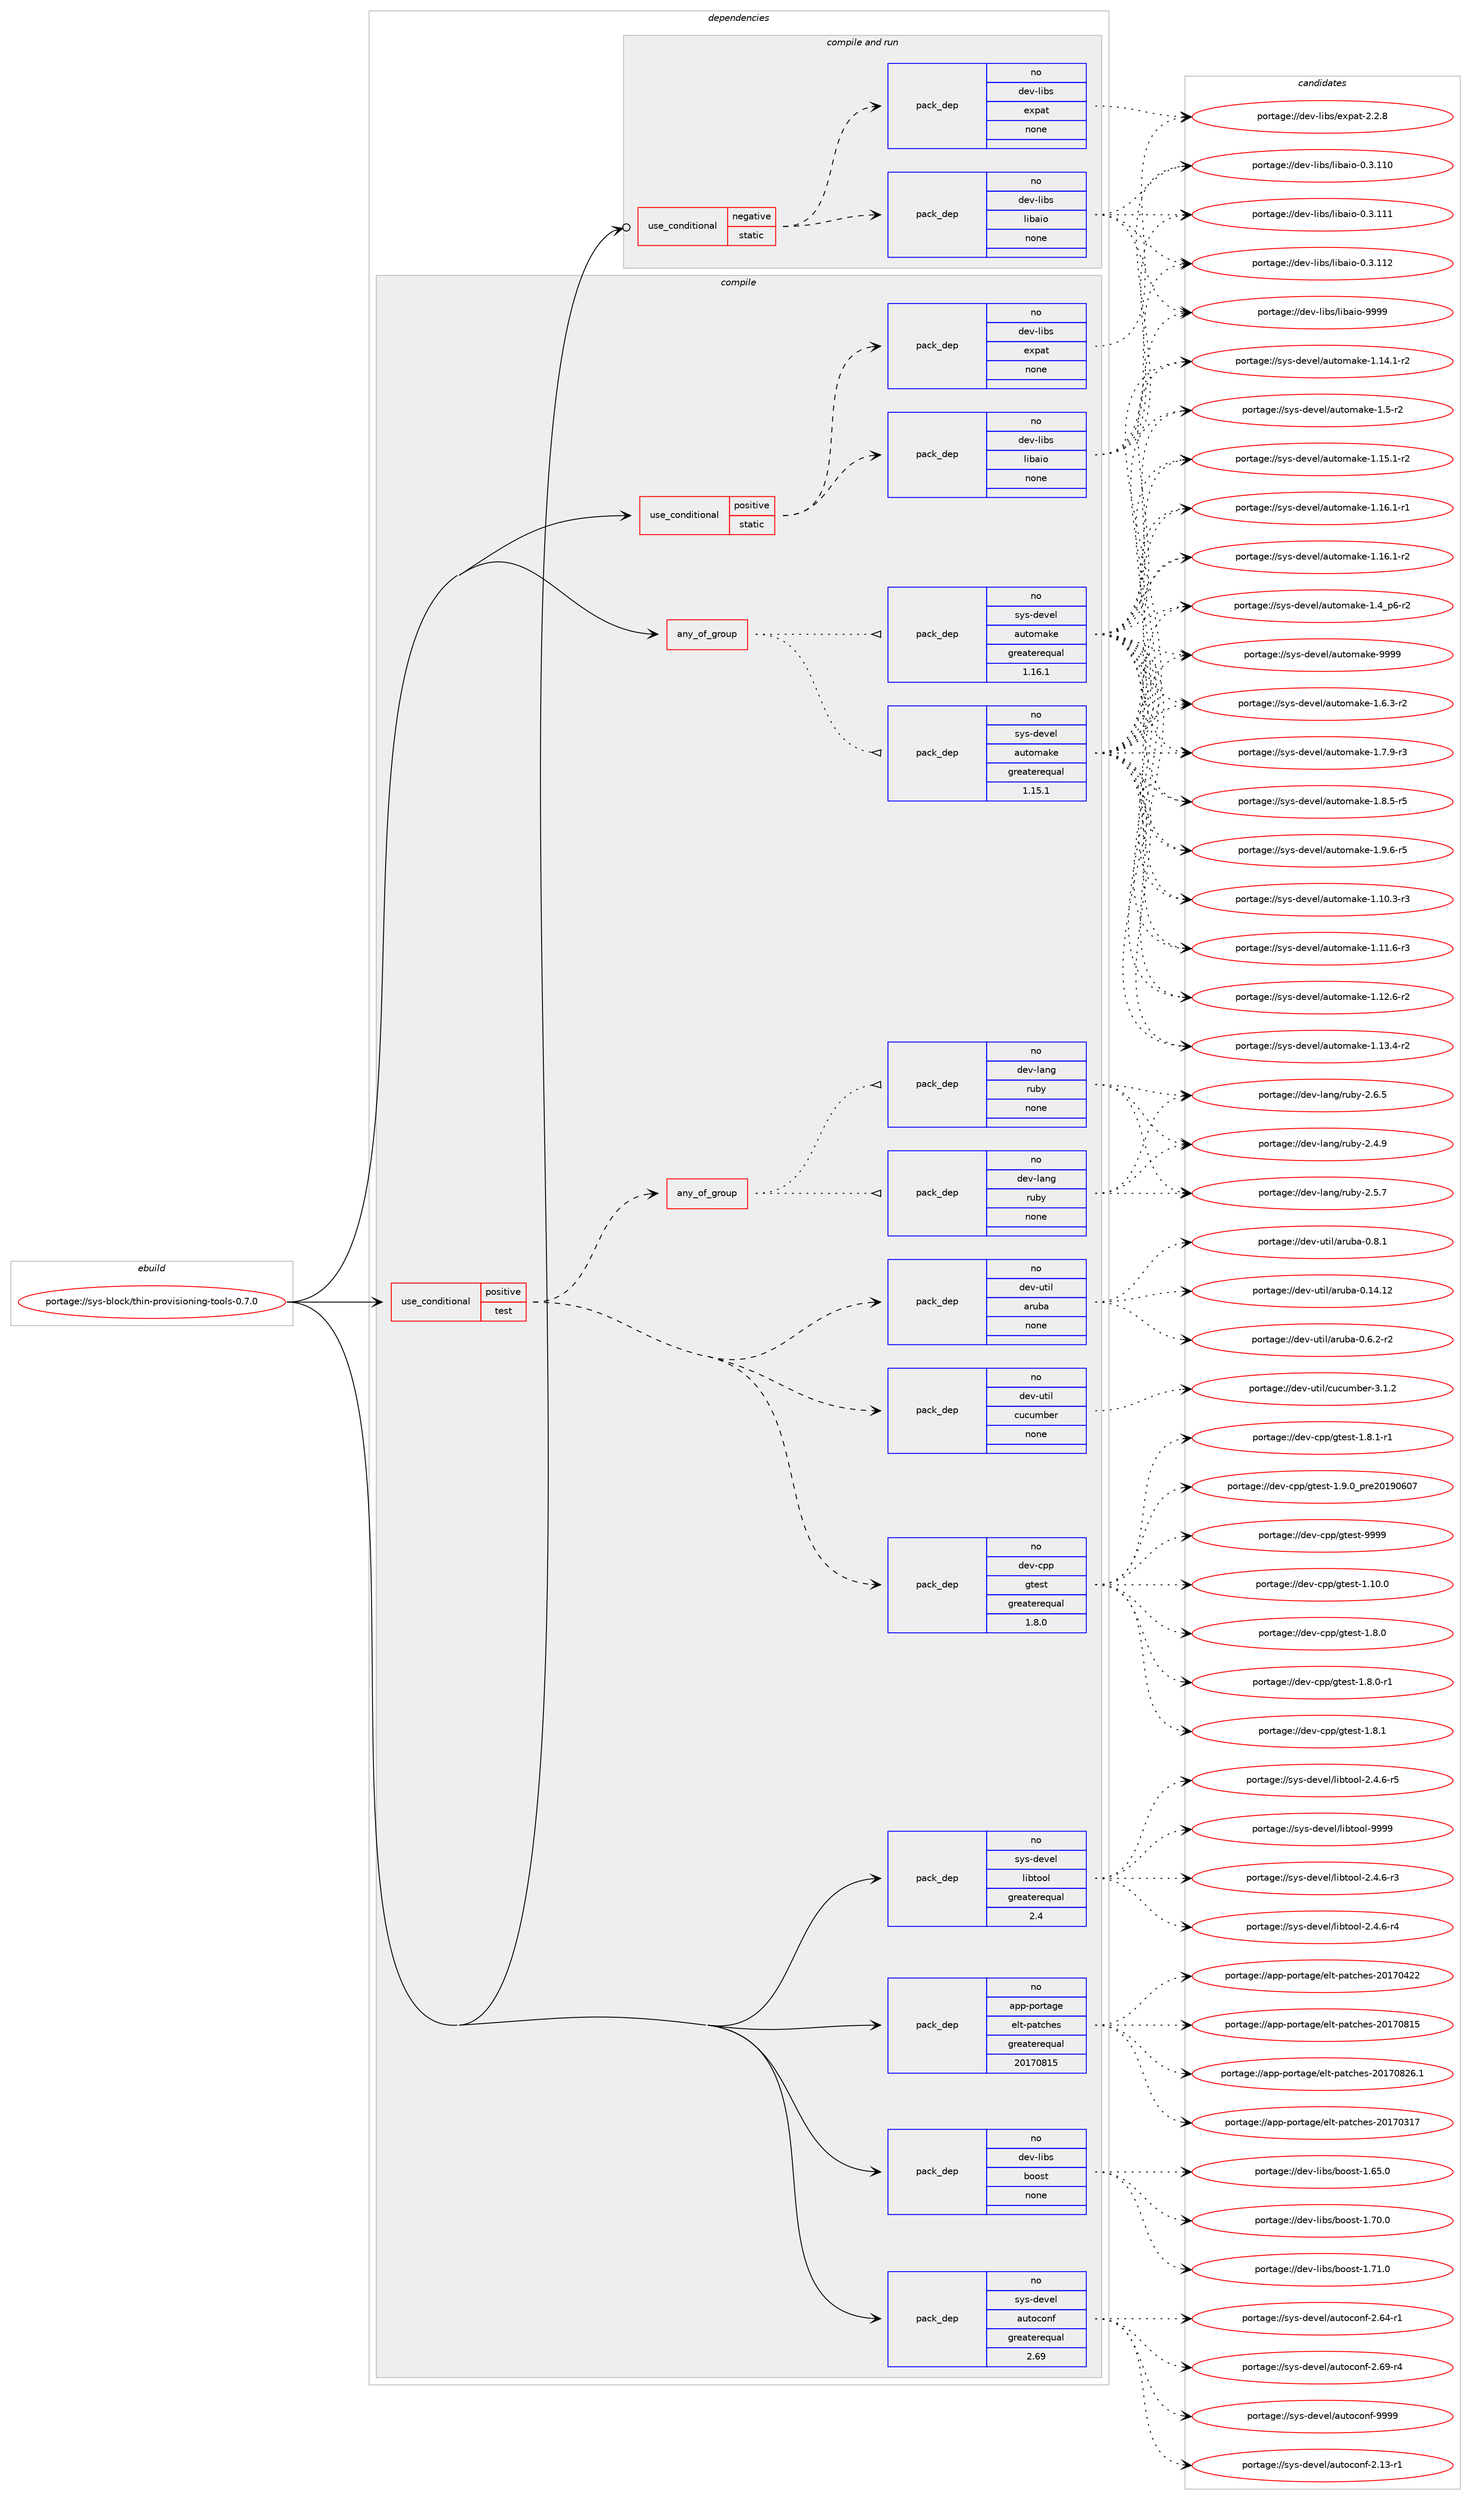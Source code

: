digraph prolog {

# *************
# Graph options
# *************

newrank=true;
concentrate=true;
compound=true;
graph [rankdir=LR,fontname=Helvetica,fontsize=10,ranksep=1.5];#, ranksep=2.5, nodesep=0.2];
edge  [arrowhead=vee];
node  [fontname=Helvetica,fontsize=10];

# **********
# The ebuild
# **********

subgraph cluster_leftcol {
color=gray;
rank=same;
label=<<i>ebuild</i>>;
id [label="portage://sys-block/thin-provisioning-tools-0.7.0", color=red, width=4, href="../sys-block/thin-provisioning-tools-0.7.0.svg"];
}

# ****************
# The dependencies
# ****************

subgraph cluster_midcol {
color=gray;
label=<<i>dependencies</i>>;
subgraph cluster_compile {
fillcolor="#eeeeee";
style=filled;
label=<<i>compile</i>>;
subgraph any6718 {
dependency414713 [label=<<TABLE BORDER="0" CELLBORDER="1" CELLSPACING="0" CELLPADDING="4"><TR><TD CELLPADDING="10">any_of_group</TD></TR></TABLE>>, shape=none, color=red];subgraph pack306880 {
dependency414714 [label=<<TABLE BORDER="0" CELLBORDER="1" CELLSPACING="0" CELLPADDING="4" WIDTH="220"><TR><TD ROWSPAN="6" CELLPADDING="30">pack_dep</TD></TR><TR><TD WIDTH="110">no</TD></TR><TR><TD>sys-devel</TD></TR><TR><TD>automake</TD></TR><TR><TD>greaterequal</TD></TR><TR><TD>1.16.1</TD></TR></TABLE>>, shape=none, color=blue];
}
dependency414713:e -> dependency414714:w [weight=20,style="dotted",arrowhead="oinv"];
subgraph pack306881 {
dependency414715 [label=<<TABLE BORDER="0" CELLBORDER="1" CELLSPACING="0" CELLPADDING="4" WIDTH="220"><TR><TD ROWSPAN="6" CELLPADDING="30">pack_dep</TD></TR><TR><TD WIDTH="110">no</TD></TR><TR><TD>sys-devel</TD></TR><TR><TD>automake</TD></TR><TR><TD>greaterequal</TD></TR><TR><TD>1.15.1</TD></TR></TABLE>>, shape=none, color=blue];
}
dependency414713:e -> dependency414715:w [weight=20,style="dotted",arrowhead="oinv"];
}
id:e -> dependency414713:w [weight=20,style="solid",arrowhead="vee"];
subgraph cond100894 {
dependency414716 [label=<<TABLE BORDER="0" CELLBORDER="1" CELLSPACING="0" CELLPADDING="4"><TR><TD ROWSPAN="3" CELLPADDING="10">use_conditional</TD></TR><TR><TD>positive</TD></TR><TR><TD>static</TD></TR></TABLE>>, shape=none, color=red];
subgraph pack306882 {
dependency414717 [label=<<TABLE BORDER="0" CELLBORDER="1" CELLSPACING="0" CELLPADDING="4" WIDTH="220"><TR><TD ROWSPAN="6" CELLPADDING="30">pack_dep</TD></TR><TR><TD WIDTH="110">no</TD></TR><TR><TD>dev-libs</TD></TR><TR><TD>expat</TD></TR><TR><TD>none</TD></TR><TR><TD></TD></TR></TABLE>>, shape=none, color=blue];
}
dependency414716:e -> dependency414717:w [weight=20,style="dashed",arrowhead="vee"];
subgraph pack306883 {
dependency414718 [label=<<TABLE BORDER="0" CELLBORDER="1" CELLSPACING="0" CELLPADDING="4" WIDTH="220"><TR><TD ROWSPAN="6" CELLPADDING="30">pack_dep</TD></TR><TR><TD WIDTH="110">no</TD></TR><TR><TD>dev-libs</TD></TR><TR><TD>libaio</TD></TR><TR><TD>none</TD></TR><TR><TD></TD></TR></TABLE>>, shape=none, color=blue];
}
dependency414716:e -> dependency414718:w [weight=20,style="dashed",arrowhead="vee"];
}
id:e -> dependency414716:w [weight=20,style="solid",arrowhead="vee"];
subgraph cond100895 {
dependency414719 [label=<<TABLE BORDER="0" CELLBORDER="1" CELLSPACING="0" CELLPADDING="4"><TR><TD ROWSPAN="3" CELLPADDING="10">use_conditional</TD></TR><TR><TD>positive</TD></TR><TR><TD>test</TD></TR></TABLE>>, shape=none, color=red];
subgraph any6719 {
dependency414720 [label=<<TABLE BORDER="0" CELLBORDER="1" CELLSPACING="0" CELLPADDING="4"><TR><TD CELLPADDING="10">any_of_group</TD></TR></TABLE>>, shape=none, color=red];subgraph pack306884 {
dependency414721 [label=<<TABLE BORDER="0" CELLBORDER="1" CELLSPACING="0" CELLPADDING="4" WIDTH="220"><TR><TD ROWSPAN="6" CELLPADDING="30">pack_dep</TD></TR><TR><TD WIDTH="110">no</TD></TR><TR><TD>dev-lang</TD></TR><TR><TD>ruby</TD></TR><TR><TD>none</TD></TR><TR><TD></TD></TR></TABLE>>, shape=none, color=blue];
}
dependency414720:e -> dependency414721:w [weight=20,style="dotted",arrowhead="oinv"];
subgraph pack306885 {
dependency414722 [label=<<TABLE BORDER="0" CELLBORDER="1" CELLSPACING="0" CELLPADDING="4" WIDTH="220"><TR><TD ROWSPAN="6" CELLPADDING="30">pack_dep</TD></TR><TR><TD WIDTH="110">no</TD></TR><TR><TD>dev-lang</TD></TR><TR><TD>ruby</TD></TR><TR><TD>none</TD></TR><TR><TD></TD></TR></TABLE>>, shape=none, color=blue];
}
dependency414720:e -> dependency414722:w [weight=20,style="dotted",arrowhead="oinv"];
}
dependency414719:e -> dependency414720:w [weight=20,style="dashed",arrowhead="vee"];
subgraph pack306886 {
dependency414723 [label=<<TABLE BORDER="0" CELLBORDER="1" CELLSPACING="0" CELLPADDING="4" WIDTH="220"><TR><TD ROWSPAN="6" CELLPADDING="30">pack_dep</TD></TR><TR><TD WIDTH="110">no</TD></TR><TR><TD>dev-cpp</TD></TR><TR><TD>gtest</TD></TR><TR><TD>greaterequal</TD></TR><TR><TD>1.8.0</TD></TR></TABLE>>, shape=none, color=blue];
}
dependency414719:e -> dependency414723:w [weight=20,style="dashed",arrowhead="vee"];
subgraph pack306887 {
dependency414724 [label=<<TABLE BORDER="0" CELLBORDER="1" CELLSPACING="0" CELLPADDING="4" WIDTH="220"><TR><TD ROWSPAN="6" CELLPADDING="30">pack_dep</TD></TR><TR><TD WIDTH="110">no</TD></TR><TR><TD>dev-util</TD></TR><TR><TD>cucumber</TD></TR><TR><TD>none</TD></TR><TR><TD></TD></TR></TABLE>>, shape=none, color=blue];
}
dependency414719:e -> dependency414724:w [weight=20,style="dashed",arrowhead="vee"];
subgraph pack306888 {
dependency414725 [label=<<TABLE BORDER="0" CELLBORDER="1" CELLSPACING="0" CELLPADDING="4" WIDTH="220"><TR><TD ROWSPAN="6" CELLPADDING="30">pack_dep</TD></TR><TR><TD WIDTH="110">no</TD></TR><TR><TD>dev-util</TD></TR><TR><TD>aruba</TD></TR><TR><TD>none</TD></TR><TR><TD></TD></TR></TABLE>>, shape=none, color=blue];
}
dependency414719:e -> dependency414725:w [weight=20,style="dashed",arrowhead="vee"];
}
id:e -> dependency414719:w [weight=20,style="solid",arrowhead="vee"];
subgraph pack306889 {
dependency414726 [label=<<TABLE BORDER="0" CELLBORDER="1" CELLSPACING="0" CELLPADDING="4" WIDTH="220"><TR><TD ROWSPAN="6" CELLPADDING="30">pack_dep</TD></TR><TR><TD WIDTH="110">no</TD></TR><TR><TD>app-portage</TD></TR><TR><TD>elt-patches</TD></TR><TR><TD>greaterequal</TD></TR><TR><TD>20170815</TD></TR></TABLE>>, shape=none, color=blue];
}
id:e -> dependency414726:w [weight=20,style="solid",arrowhead="vee"];
subgraph pack306890 {
dependency414727 [label=<<TABLE BORDER="0" CELLBORDER="1" CELLSPACING="0" CELLPADDING="4" WIDTH="220"><TR><TD ROWSPAN="6" CELLPADDING="30">pack_dep</TD></TR><TR><TD WIDTH="110">no</TD></TR><TR><TD>dev-libs</TD></TR><TR><TD>boost</TD></TR><TR><TD>none</TD></TR><TR><TD></TD></TR></TABLE>>, shape=none, color=blue];
}
id:e -> dependency414727:w [weight=20,style="solid",arrowhead="vee"];
subgraph pack306891 {
dependency414728 [label=<<TABLE BORDER="0" CELLBORDER="1" CELLSPACING="0" CELLPADDING="4" WIDTH="220"><TR><TD ROWSPAN="6" CELLPADDING="30">pack_dep</TD></TR><TR><TD WIDTH="110">no</TD></TR><TR><TD>sys-devel</TD></TR><TR><TD>autoconf</TD></TR><TR><TD>greaterequal</TD></TR><TR><TD>2.69</TD></TR></TABLE>>, shape=none, color=blue];
}
id:e -> dependency414728:w [weight=20,style="solid",arrowhead="vee"];
subgraph pack306892 {
dependency414729 [label=<<TABLE BORDER="0" CELLBORDER="1" CELLSPACING="0" CELLPADDING="4" WIDTH="220"><TR><TD ROWSPAN="6" CELLPADDING="30">pack_dep</TD></TR><TR><TD WIDTH="110">no</TD></TR><TR><TD>sys-devel</TD></TR><TR><TD>libtool</TD></TR><TR><TD>greaterequal</TD></TR><TR><TD>2.4</TD></TR></TABLE>>, shape=none, color=blue];
}
id:e -> dependency414729:w [weight=20,style="solid",arrowhead="vee"];
}
subgraph cluster_compileandrun {
fillcolor="#eeeeee";
style=filled;
label=<<i>compile and run</i>>;
subgraph cond100896 {
dependency414730 [label=<<TABLE BORDER="0" CELLBORDER="1" CELLSPACING="0" CELLPADDING="4"><TR><TD ROWSPAN="3" CELLPADDING="10">use_conditional</TD></TR><TR><TD>negative</TD></TR><TR><TD>static</TD></TR></TABLE>>, shape=none, color=red];
subgraph pack306893 {
dependency414731 [label=<<TABLE BORDER="0" CELLBORDER="1" CELLSPACING="0" CELLPADDING="4" WIDTH="220"><TR><TD ROWSPAN="6" CELLPADDING="30">pack_dep</TD></TR><TR><TD WIDTH="110">no</TD></TR><TR><TD>dev-libs</TD></TR><TR><TD>expat</TD></TR><TR><TD>none</TD></TR><TR><TD></TD></TR></TABLE>>, shape=none, color=blue];
}
dependency414730:e -> dependency414731:w [weight=20,style="dashed",arrowhead="vee"];
subgraph pack306894 {
dependency414732 [label=<<TABLE BORDER="0" CELLBORDER="1" CELLSPACING="0" CELLPADDING="4" WIDTH="220"><TR><TD ROWSPAN="6" CELLPADDING="30">pack_dep</TD></TR><TR><TD WIDTH="110">no</TD></TR><TR><TD>dev-libs</TD></TR><TR><TD>libaio</TD></TR><TR><TD>none</TD></TR><TR><TD></TD></TR></TABLE>>, shape=none, color=blue];
}
dependency414730:e -> dependency414732:w [weight=20,style="dashed",arrowhead="vee"];
}
id:e -> dependency414730:w [weight=20,style="solid",arrowhead="odotvee"];
}
subgraph cluster_run {
fillcolor="#eeeeee";
style=filled;
label=<<i>run</i>>;
}
}

# **************
# The candidates
# **************

subgraph cluster_choices {
rank=same;
color=gray;
label=<<i>candidates</i>>;

subgraph choice306880 {
color=black;
nodesep=1;
choiceportage11512111545100101118101108479711711611110997107101454946494846514511451 [label="portage://sys-devel/automake-1.10.3-r3", color=red, width=4,href="../sys-devel/automake-1.10.3-r3.svg"];
choiceportage11512111545100101118101108479711711611110997107101454946494946544511451 [label="portage://sys-devel/automake-1.11.6-r3", color=red, width=4,href="../sys-devel/automake-1.11.6-r3.svg"];
choiceportage11512111545100101118101108479711711611110997107101454946495046544511450 [label="portage://sys-devel/automake-1.12.6-r2", color=red, width=4,href="../sys-devel/automake-1.12.6-r2.svg"];
choiceportage11512111545100101118101108479711711611110997107101454946495146524511450 [label="portage://sys-devel/automake-1.13.4-r2", color=red, width=4,href="../sys-devel/automake-1.13.4-r2.svg"];
choiceportage11512111545100101118101108479711711611110997107101454946495246494511450 [label="portage://sys-devel/automake-1.14.1-r2", color=red, width=4,href="../sys-devel/automake-1.14.1-r2.svg"];
choiceportage11512111545100101118101108479711711611110997107101454946495346494511450 [label="portage://sys-devel/automake-1.15.1-r2", color=red, width=4,href="../sys-devel/automake-1.15.1-r2.svg"];
choiceportage11512111545100101118101108479711711611110997107101454946495446494511449 [label="portage://sys-devel/automake-1.16.1-r1", color=red, width=4,href="../sys-devel/automake-1.16.1-r1.svg"];
choiceportage11512111545100101118101108479711711611110997107101454946495446494511450 [label="portage://sys-devel/automake-1.16.1-r2", color=red, width=4,href="../sys-devel/automake-1.16.1-r2.svg"];
choiceportage115121115451001011181011084797117116111109971071014549465295112544511450 [label="portage://sys-devel/automake-1.4_p6-r2", color=red, width=4,href="../sys-devel/automake-1.4_p6-r2.svg"];
choiceportage11512111545100101118101108479711711611110997107101454946534511450 [label="portage://sys-devel/automake-1.5-r2", color=red, width=4,href="../sys-devel/automake-1.5-r2.svg"];
choiceportage115121115451001011181011084797117116111109971071014549465446514511450 [label="portage://sys-devel/automake-1.6.3-r2", color=red, width=4,href="../sys-devel/automake-1.6.3-r2.svg"];
choiceportage115121115451001011181011084797117116111109971071014549465546574511451 [label="portage://sys-devel/automake-1.7.9-r3", color=red, width=4,href="../sys-devel/automake-1.7.9-r3.svg"];
choiceportage115121115451001011181011084797117116111109971071014549465646534511453 [label="portage://sys-devel/automake-1.8.5-r5", color=red, width=4,href="../sys-devel/automake-1.8.5-r5.svg"];
choiceportage115121115451001011181011084797117116111109971071014549465746544511453 [label="portage://sys-devel/automake-1.9.6-r5", color=red, width=4,href="../sys-devel/automake-1.9.6-r5.svg"];
choiceportage115121115451001011181011084797117116111109971071014557575757 [label="portage://sys-devel/automake-9999", color=red, width=4,href="../sys-devel/automake-9999.svg"];
dependency414714:e -> choiceportage11512111545100101118101108479711711611110997107101454946494846514511451:w [style=dotted,weight="100"];
dependency414714:e -> choiceportage11512111545100101118101108479711711611110997107101454946494946544511451:w [style=dotted,weight="100"];
dependency414714:e -> choiceportage11512111545100101118101108479711711611110997107101454946495046544511450:w [style=dotted,weight="100"];
dependency414714:e -> choiceportage11512111545100101118101108479711711611110997107101454946495146524511450:w [style=dotted,weight="100"];
dependency414714:e -> choiceportage11512111545100101118101108479711711611110997107101454946495246494511450:w [style=dotted,weight="100"];
dependency414714:e -> choiceportage11512111545100101118101108479711711611110997107101454946495346494511450:w [style=dotted,weight="100"];
dependency414714:e -> choiceportage11512111545100101118101108479711711611110997107101454946495446494511449:w [style=dotted,weight="100"];
dependency414714:e -> choiceportage11512111545100101118101108479711711611110997107101454946495446494511450:w [style=dotted,weight="100"];
dependency414714:e -> choiceportage115121115451001011181011084797117116111109971071014549465295112544511450:w [style=dotted,weight="100"];
dependency414714:e -> choiceportage11512111545100101118101108479711711611110997107101454946534511450:w [style=dotted,weight="100"];
dependency414714:e -> choiceportage115121115451001011181011084797117116111109971071014549465446514511450:w [style=dotted,weight="100"];
dependency414714:e -> choiceportage115121115451001011181011084797117116111109971071014549465546574511451:w [style=dotted,weight="100"];
dependency414714:e -> choiceportage115121115451001011181011084797117116111109971071014549465646534511453:w [style=dotted,weight="100"];
dependency414714:e -> choiceportage115121115451001011181011084797117116111109971071014549465746544511453:w [style=dotted,weight="100"];
dependency414714:e -> choiceportage115121115451001011181011084797117116111109971071014557575757:w [style=dotted,weight="100"];
}
subgraph choice306881 {
color=black;
nodesep=1;
choiceportage11512111545100101118101108479711711611110997107101454946494846514511451 [label="portage://sys-devel/automake-1.10.3-r3", color=red, width=4,href="../sys-devel/automake-1.10.3-r3.svg"];
choiceportage11512111545100101118101108479711711611110997107101454946494946544511451 [label="portage://sys-devel/automake-1.11.6-r3", color=red, width=4,href="../sys-devel/automake-1.11.6-r3.svg"];
choiceportage11512111545100101118101108479711711611110997107101454946495046544511450 [label="portage://sys-devel/automake-1.12.6-r2", color=red, width=4,href="../sys-devel/automake-1.12.6-r2.svg"];
choiceportage11512111545100101118101108479711711611110997107101454946495146524511450 [label="portage://sys-devel/automake-1.13.4-r2", color=red, width=4,href="../sys-devel/automake-1.13.4-r2.svg"];
choiceportage11512111545100101118101108479711711611110997107101454946495246494511450 [label="portage://sys-devel/automake-1.14.1-r2", color=red, width=4,href="../sys-devel/automake-1.14.1-r2.svg"];
choiceportage11512111545100101118101108479711711611110997107101454946495346494511450 [label="portage://sys-devel/automake-1.15.1-r2", color=red, width=4,href="../sys-devel/automake-1.15.1-r2.svg"];
choiceportage11512111545100101118101108479711711611110997107101454946495446494511449 [label="portage://sys-devel/automake-1.16.1-r1", color=red, width=4,href="../sys-devel/automake-1.16.1-r1.svg"];
choiceportage11512111545100101118101108479711711611110997107101454946495446494511450 [label="portage://sys-devel/automake-1.16.1-r2", color=red, width=4,href="../sys-devel/automake-1.16.1-r2.svg"];
choiceportage115121115451001011181011084797117116111109971071014549465295112544511450 [label="portage://sys-devel/automake-1.4_p6-r2", color=red, width=4,href="../sys-devel/automake-1.4_p6-r2.svg"];
choiceportage11512111545100101118101108479711711611110997107101454946534511450 [label="portage://sys-devel/automake-1.5-r2", color=red, width=4,href="../sys-devel/automake-1.5-r2.svg"];
choiceportage115121115451001011181011084797117116111109971071014549465446514511450 [label="portage://sys-devel/automake-1.6.3-r2", color=red, width=4,href="../sys-devel/automake-1.6.3-r2.svg"];
choiceportage115121115451001011181011084797117116111109971071014549465546574511451 [label="portage://sys-devel/automake-1.7.9-r3", color=red, width=4,href="../sys-devel/automake-1.7.9-r3.svg"];
choiceportage115121115451001011181011084797117116111109971071014549465646534511453 [label="portage://sys-devel/automake-1.8.5-r5", color=red, width=4,href="../sys-devel/automake-1.8.5-r5.svg"];
choiceportage115121115451001011181011084797117116111109971071014549465746544511453 [label="portage://sys-devel/automake-1.9.6-r5", color=red, width=4,href="../sys-devel/automake-1.9.6-r5.svg"];
choiceportage115121115451001011181011084797117116111109971071014557575757 [label="portage://sys-devel/automake-9999", color=red, width=4,href="../sys-devel/automake-9999.svg"];
dependency414715:e -> choiceportage11512111545100101118101108479711711611110997107101454946494846514511451:w [style=dotted,weight="100"];
dependency414715:e -> choiceportage11512111545100101118101108479711711611110997107101454946494946544511451:w [style=dotted,weight="100"];
dependency414715:e -> choiceportage11512111545100101118101108479711711611110997107101454946495046544511450:w [style=dotted,weight="100"];
dependency414715:e -> choiceportage11512111545100101118101108479711711611110997107101454946495146524511450:w [style=dotted,weight="100"];
dependency414715:e -> choiceportage11512111545100101118101108479711711611110997107101454946495246494511450:w [style=dotted,weight="100"];
dependency414715:e -> choiceportage11512111545100101118101108479711711611110997107101454946495346494511450:w [style=dotted,weight="100"];
dependency414715:e -> choiceportage11512111545100101118101108479711711611110997107101454946495446494511449:w [style=dotted,weight="100"];
dependency414715:e -> choiceportage11512111545100101118101108479711711611110997107101454946495446494511450:w [style=dotted,weight="100"];
dependency414715:e -> choiceportage115121115451001011181011084797117116111109971071014549465295112544511450:w [style=dotted,weight="100"];
dependency414715:e -> choiceportage11512111545100101118101108479711711611110997107101454946534511450:w [style=dotted,weight="100"];
dependency414715:e -> choiceportage115121115451001011181011084797117116111109971071014549465446514511450:w [style=dotted,weight="100"];
dependency414715:e -> choiceportage115121115451001011181011084797117116111109971071014549465546574511451:w [style=dotted,weight="100"];
dependency414715:e -> choiceportage115121115451001011181011084797117116111109971071014549465646534511453:w [style=dotted,weight="100"];
dependency414715:e -> choiceportage115121115451001011181011084797117116111109971071014549465746544511453:w [style=dotted,weight="100"];
dependency414715:e -> choiceportage115121115451001011181011084797117116111109971071014557575757:w [style=dotted,weight="100"];
}
subgraph choice306882 {
color=black;
nodesep=1;
choiceportage10010111845108105981154710112011297116455046504656 [label="portage://dev-libs/expat-2.2.8", color=red, width=4,href="../dev-libs/expat-2.2.8.svg"];
dependency414717:e -> choiceportage10010111845108105981154710112011297116455046504656:w [style=dotted,weight="100"];
}
subgraph choice306883 {
color=black;
nodesep=1;
choiceportage10010111845108105981154710810598971051114548465146494948 [label="portage://dev-libs/libaio-0.3.110", color=red, width=4,href="../dev-libs/libaio-0.3.110.svg"];
choiceportage10010111845108105981154710810598971051114548465146494949 [label="portage://dev-libs/libaio-0.3.111", color=red, width=4,href="../dev-libs/libaio-0.3.111.svg"];
choiceportage10010111845108105981154710810598971051114548465146494950 [label="portage://dev-libs/libaio-0.3.112", color=red, width=4,href="../dev-libs/libaio-0.3.112.svg"];
choiceportage10010111845108105981154710810598971051114557575757 [label="portage://dev-libs/libaio-9999", color=red, width=4,href="../dev-libs/libaio-9999.svg"];
dependency414718:e -> choiceportage10010111845108105981154710810598971051114548465146494948:w [style=dotted,weight="100"];
dependency414718:e -> choiceportage10010111845108105981154710810598971051114548465146494949:w [style=dotted,weight="100"];
dependency414718:e -> choiceportage10010111845108105981154710810598971051114548465146494950:w [style=dotted,weight="100"];
dependency414718:e -> choiceportage10010111845108105981154710810598971051114557575757:w [style=dotted,weight="100"];
}
subgraph choice306884 {
color=black;
nodesep=1;
choiceportage10010111845108971101034711411798121455046524657 [label="portage://dev-lang/ruby-2.4.9", color=red, width=4,href="../dev-lang/ruby-2.4.9.svg"];
choiceportage10010111845108971101034711411798121455046534655 [label="portage://dev-lang/ruby-2.5.7", color=red, width=4,href="../dev-lang/ruby-2.5.7.svg"];
choiceportage10010111845108971101034711411798121455046544653 [label="portage://dev-lang/ruby-2.6.5", color=red, width=4,href="../dev-lang/ruby-2.6.5.svg"];
dependency414721:e -> choiceportage10010111845108971101034711411798121455046524657:w [style=dotted,weight="100"];
dependency414721:e -> choiceportage10010111845108971101034711411798121455046534655:w [style=dotted,weight="100"];
dependency414721:e -> choiceportage10010111845108971101034711411798121455046544653:w [style=dotted,weight="100"];
}
subgraph choice306885 {
color=black;
nodesep=1;
choiceportage10010111845108971101034711411798121455046524657 [label="portage://dev-lang/ruby-2.4.9", color=red, width=4,href="../dev-lang/ruby-2.4.9.svg"];
choiceportage10010111845108971101034711411798121455046534655 [label="portage://dev-lang/ruby-2.5.7", color=red, width=4,href="../dev-lang/ruby-2.5.7.svg"];
choiceportage10010111845108971101034711411798121455046544653 [label="portage://dev-lang/ruby-2.6.5", color=red, width=4,href="../dev-lang/ruby-2.6.5.svg"];
dependency414722:e -> choiceportage10010111845108971101034711411798121455046524657:w [style=dotted,weight="100"];
dependency414722:e -> choiceportage10010111845108971101034711411798121455046534655:w [style=dotted,weight="100"];
dependency414722:e -> choiceportage10010111845108971101034711411798121455046544653:w [style=dotted,weight="100"];
}
subgraph choice306886 {
color=black;
nodesep=1;
choiceportage10010111845991121124710311610111511645494649484648 [label="portage://dev-cpp/gtest-1.10.0", color=red, width=4,href="../dev-cpp/gtest-1.10.0.svg"];
choiceportage100101118459911211247103116101115116454946564648 [label="portage://dev-cpp/gtest-1.8.0", color=red, width=4,href="../dev-cpp/gtest-1.8.0.svg"];
choiceportage1001011184599112112471031161011151164549465646484511449 [label="portage://dev-cpp/gtest-1.8.0-r1", color=red, width=4,href="../dev-cpp/gtest-1.8.0-r1.svg"];
choiceportage100101118459911211247103116101115116454946564649 [label="portage://dev-cpp/gtest-1.8.1", color=red, width=4,href="../dev-cpp/gtest-1.8.1.svg"];
choiceportage1001011184599112112471031161011151164549465646494511449 [label="portage://dev-cpp/gtest-1.8.1-r1", color=red, width=4,href="../dev-cpp/gtest-1.8.1-r1.svg"];
choiceportage100101118459911211247103116101115116454946574648951121141015048495748544855 [label="portage://dev-cpp/gtest-1.9.0_pre20190607", color=red, width=4,href="../dev-cpp/gtest-1.9.0_pre20190607.svg"];
choiceportage1001011184599112112471031161011151164557575757 [label="portage://dev-cpp/gtest-9999", color=red, width=4,href="../dev-cpp/gtest-9999.svg"];
dependency414723:e -> choiceportage10010111845991121124710311610111511645494649484648:w [style=dotted,weight="100"];
dependency414723:e -> choiceportage100101118459911211247103116101115116454946564648:w [style=dotted,weight="100"];
dependency414723:e -> choiceportage1001011184599112112471031161011151164549465646484511449:w [style=dotted,weight="100"];
dependency414723:e -> choiceportage100101118459911211247103116101115116454946564649:w [style=dotted,weight="100"];
dependency414723:e -> choiceportage1001011184599112112471031161011151164549465646494511449:w [style=dotted,weight="100"];
dependency414723:e -> choiceportage100101118459911211247103116101115116454946574648951121141015048495748544855:w [style=dotted,weight="100"];
dependency414723:e -> choiceportage1001011184599112112471031161011151164557575757:w [style=dotted,weight="100"];
}
subgraph choice306887 {
color=black;
nodesep=1;
choiceportage1001011184511711610510847991179911710998101114455146494650 [label="portage://dev-util/cucumber-3.1.2", color=red, width=4,href="../dev-util/cucumber-3.1.2.svg"];
dependency414724:e -> choiceportage1001011184511711610510847991179911710998101114455146494650:w [style=dotted,weight="100"];
}
subgraph choice306888 {
color=black;
nodesep=1;
choiceportage10010111845117116105108479711411798974548464952464950 [label="portage://dev-util/aruba-0.14.12", color=red, width=4,href="../dev-util/aruba-0.14.12.svg"];
choiceportage10010111845117116105108479711411798974548465446504511450 [label="portage://dev-util/aruba-0.6.2-r2", color=red, width=4,href="../dev-util/aruba-0.6.2-r2.svg"];
choiceportage1001011184511711610510847971141179897454846564649 [label="portage://dev-util/aruba-0.8.1", color=red, width=4,href="../dev-util/aruba-0.8.1.svg"];
dependency414725:e -> choiceportage10010111845117116105108479711411798974548464952464950:w [style=dotted,weight="100"];
dependency414725:e -> choiceportage10010111845117116105108479711411798974548465446504511450:w [style=dotted,weight="100"];
dependency414725:e -> choiceportage1001011184511711610510847971141179897454846564649:w [style=dotted,weight="100"];
}
subgraph choice306889 {
color=black;
nodesep=1;
choiceportage97112112451121111141169710310147101108116451129711699104101115455048495548514955 [label="portage://app-portage/elt-patches-20170317", color=red, width=4,href="../app-portage/elt-patches-20170317.svg"];
choiceportage97112112451121111141169710310147101108116451129711699104101115455048495548525050 [label="portage://app-portage/elt-patches-20170422", color=red, width=4,href="../app-portage/elt-patches-20170422.svg"];
choiceportage97112112451121111141169710310147101108116451129711699104101115455048495548564953 [label="portage://app-portage/elt-patches-20170815", color=red, width=4,href="../app-portage/elt-patches-20170815.svg"];
choiceportage971121124511211111411697103101471011081164511297116991041011154550484955485650544649 [label="portage://app-portage/elt-patches-20170826.1", color=red, width=4,href="../app-portage/elt-patches-20170826.1.svg"];
dependency414726:e -> choiceportage97112112451121111141169710310147101108116451129711699104101115455048495548514955:w [style=dotted,weight="100"];
dependency414726:e -> choiceportage97112112451121111141169710310147101108116451129711699104101115455048495548525050:w [style=dotted,weight="100"];
dependency414726:e -> choiceportage97112112451121111141169710310147101108116451129711699104101115455048495548564953:w [style=dotted,weight="100"];
dependency414726:e -> choiceportage971121124511211111411697103101471011081164511297116991041011154550484955485650544649:w [style=dotted,weight="100"];
}
subgraph choice306890 {
color=black;
nodesep=1;
choiceportage1001011184510810598115479811111111511645494654534648 [label="portage://dev-libs/boost-1.65.0", color=red, width=4,href="../dev-libs/boost-1.65.0.svg"];
choiceportage1001011184510810598115479811111111511645494655484648 [label="portage://dev-libs/boost-1.70.0", color=red, width=4,href="../dev-libs/boost-1.70.0.svg"];
choiceportage1001011184510810598115479811111111511645494655494648 [label="portage://dev-libs/boost-1.71.0", color=red, width=4,href="../dev-libs/boost-1.71.0.svg"];
dependency414727:e -> choiceportage1001011184510810598115479811111111511645494654534648:w [style=dotted,weight="100"];
dependency414727:e -> choiceportage1001011184510810598115479811111111511645494655484648:w [style=dotted,weight="100"];
dependency414727:e -> choiceportage1001011184510810598115479811111111511645494655494648:w [style=dotted,weight="100"];
}
subgraph choice306891 {
color=black;
nodesep=1;
choiceportage1151211154510010111810110847971171161119911111010245504649514511449 [label="portage://sys-devel/autoconf-2.13-r1", color=red, width=4,href="../sys-devel/autoconf-2.13-r1.svg"];
choiceportage1151211154510010111810110847971171161119911111010245504654524511449 [label="portage://sys-devel/autoconf-2.64-r1", color=red, width=4,href="../sys-devel/autoconf-2.64-r1.svg"];
choiceportage1151211154510010111810110847971171161119911111010245504654574511452 [label="portage://sys-devel/autoconf-2.69-r4", color=red, width=4,href="../sys-devel/autoconf-2.69-r4.svg"];
choiceportage115121115451001011181011084797117116111991111101024557575757 [label="portage://sys-devel/autoconf-9999", color=red, width=4,href="../sys-devel/autoconf-9999.svg"];
dependency414728:e -> choiceportage1151211154510010111810110847971171161119911111010245504649514511449:w [style=dotted,weight="100"];
dependency414728:e -> choiceportage1151211154510010111810110847971171161119911111010245504654524511449:w [style=dotted,weight="100"];
dependency414728:e -> choiceportage1151211154510010111810110847971171161119911111010245504654574511452:w [style=dotted,weight="100"];
dependency414728:e -> choiceportage115121115451001011181011084797117116111991111101024557575757:w [style=dotted,weight="100"];
}
subgraph choice306892 {
color=black;
nodesep=1;
choiceportage1151211154510010111810110847108105981161111111084550465246544511451 [label="portage://sys-devel/libtool-2.4.6-r3", color=red, width=4,href="../sys-devel/libtool-2.4.6-r3.svg"];
choiceportage1151211154510010111810110847108105981161111111084550465246544511452 [label="portage://sys-devel/libtool-2.4.6-r4", color=red, width=4,href="../sys-devel/libtool-2.4.6-r4.svg"];
choiceportage1151211154510010111810110847108105981161111111084550465246544511453 [label="portage://sys-devel/libtool-2.4.6-r5", color=red, width=4,href="../sys-devel/libtool-2.4.6-r5.svg"];
choiceportage1151211154510010111810110847108105981161111111084557575757 [label="portage://sys-devel/libtool-9999", color=red, width=4,href="../sys-devel/libtool-9999.svg"];
dependency414729:e -> choiceportage1151211154510010111810110847108105981161111111084550465246544511451:w [style=dotted,weight="100"];
dependency414729:e -> choiceportage1151211154510010111810110847108105981161111111084550465246544511452:w [style=dotted,weight="100"];
dependency414729:e -> choiceportage1151211154510010111810110847108105981161111111084550465246544511453:w [style=dotted,weight="100"];
dependency414729:e -> choiceportage1151211154510010111810110847108105981161111111084557575757:w [style=dotted,weight="100"];
}
subgraph choice306893 {
color=black;
nodesep=1;
choiceportage10010111845108105981154710112011297116455046504656 [label="portage://dev-libs/expat-2.2.8", color=red, width=4,href="../dev-libs/expat-2.2.8.svg"];
dependency414731:e -> choiceportage10010111845108105981154710112011297116455046504656:w [style=dotted,weight="100"];
}
subgraph choice306894 {
color=black;
nodesep=1;
choiceportage10010111845108105981154710810598971051114548465146494948 [label="portage://dev-libs/libaio-0.3.110", color=red, width=4,href="../dev-libs/libaio-0.3.110.svg"];
choiceportage10010111845108105981154710810598971051114548465146494949 [label="portage://dev-libs/libaio-0.3.111", color=red, width=4,href="../dev-libs/libaio-0.3.111.svg"];
choiceportage10010111845108105981154710810598971051114548465146494950 [label="portage://dev-libs/libaio-0.3.112", color=red, width=4,href="../dev-libs/libaio-0.3.112.svg"];
choiceportage10010111845108105981154710810598971051114557575757 [label="portage://dev-libs/libaio-9999", color=red, width=4,href="../dev-libs/libaio-9999.svg"];
dependency414732:e -> choiceportage10010111845108105981154710810598971051114548465146494948:w [style=dotted,weight="100"];
dependency414732:e -> choiceportage10010111845108105981154710810598971051114548465146494949:w [style=dotted,weight="100"];
dependency414732:e -> choiceportage10010111845108105981154710810598971051114548465146494950:w [style=dotted,weight="100"];
dependency414732:e -> choiceportage10010111845108105981154710810598971051114557575757:w [style=dotted,weight="100"];
}
}

}

